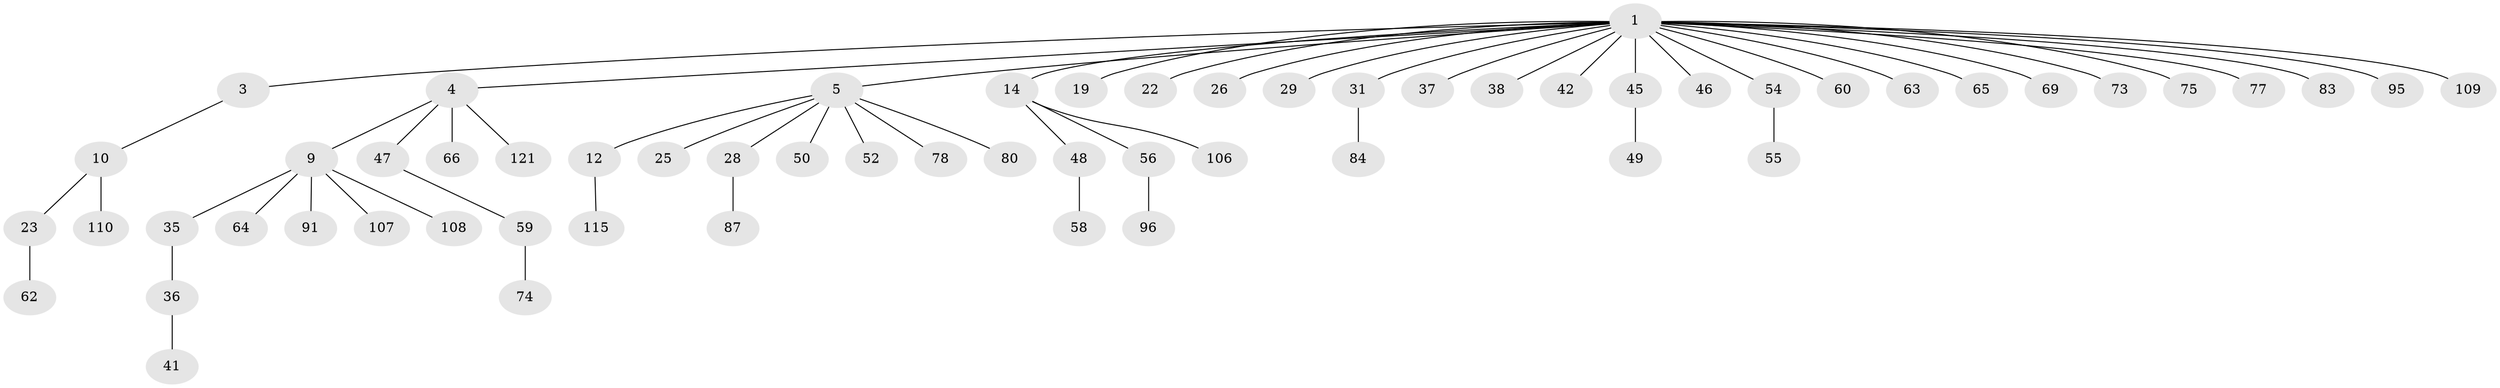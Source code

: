 // original degree distribution, {6: 0.024793388429752067, 4: 0.04132231404958678, 2: 0.256198347107438, 3: 0.12396694214876033, 7: 0.01652892561983471, 5: 0.03305785123966942, 1: 0.5041322314049587}
// Generated by graph-tools (version 1.1) at 2025/15/03/09/25 04:15:33]
// undirected, 60 vertices, 59 edges
graph export_dot {
graph [start="1"]
  node [color=gray90,style=filled];
  1 [super="+2+17+15"];
  3;
  4 [super="+7+21"];
  5 [super="+117+86+6+11+72"];
  9;
  10;
  12;
  14 [super="+39"];
  19;
  22;
  23;
  25 [super="+57+76+70"];
  26;
  28;
  29 [super="+53+32"];
  31 [super="+33"];
  35 [super="+81"];
  36;
  37 [super="+90+68"];
  38 [super="+103+118"];
  41;
  42;
  45;
  46 [super="+113"];
  47;
  48 [super="+97"];
  49 [super="+101"];
  50;
  52 [super="+67"];
  54;
  55;
  56 [super="+88"];
  58 [super="+92"];
  59 [super="+98"];
  60;
  62 [super="+82"];
  63 [super="+71"];
  64 [super="+89"];
  65;
  66;
  69;
  73;
  74 [super="+105"];
  75;
  77 [super="+116"];
  78 [super="+104"];
  80;
  83;
  84 [super="+85"];
  87 [super="+114"];
  91 [super="+93"];
  95 [super="+120"];
  96;
  106 [super="+112"];
  107;
  108;
  109;
  110;
  115;
  121;
  1 -- 5;
  1 -- 14;
  1 -- 22;
  1 -- 3;
  1 -- 19;
  1 -- 4;
  1 -- 65;
  1 -- 69;
  1 -- 45;
  1 -- 54;
  1 -- 26;
  1 -- 29;
  1 -- 95;
  1 -- 63;
  1 -- 37;
  1 -- 38;
  1 -- 73;
  1 -- 42;
  1 -- 75;
  1 -- 77;
  1 -- 46;
  1 -- 109;
  1 -- 83;
  1 -- 60;
  1 -- 31;
  3 -- 10;
  4 -- 121;
  4 -- 66;
  4 -- 9;
  4 -- 47;
  5 -- 28;
  5 -- 25;
  5 -- 12;
  5 -- 80;
  5 -- 50;
  5 -- 52;
  5 -- 78;
  9 -- 35;
  9 -- 64;
  9 -- 91;
  9 -- 107;
  9 -- 108;
  10 -- 23;
  10 -- 110;
  12 -- 115;
  14 -- 106;
  14 -- 48;
  14 -- 56;
  23 -- 62;
  28 -- 87;
  31 -- 84;
  35 -- 36;
  36 -- 41;
  45 -- 49;
  47 -- 59;
  48 -- 58;
  54 -- 55;
  56 -- 96;
  59 -- 74;
}

